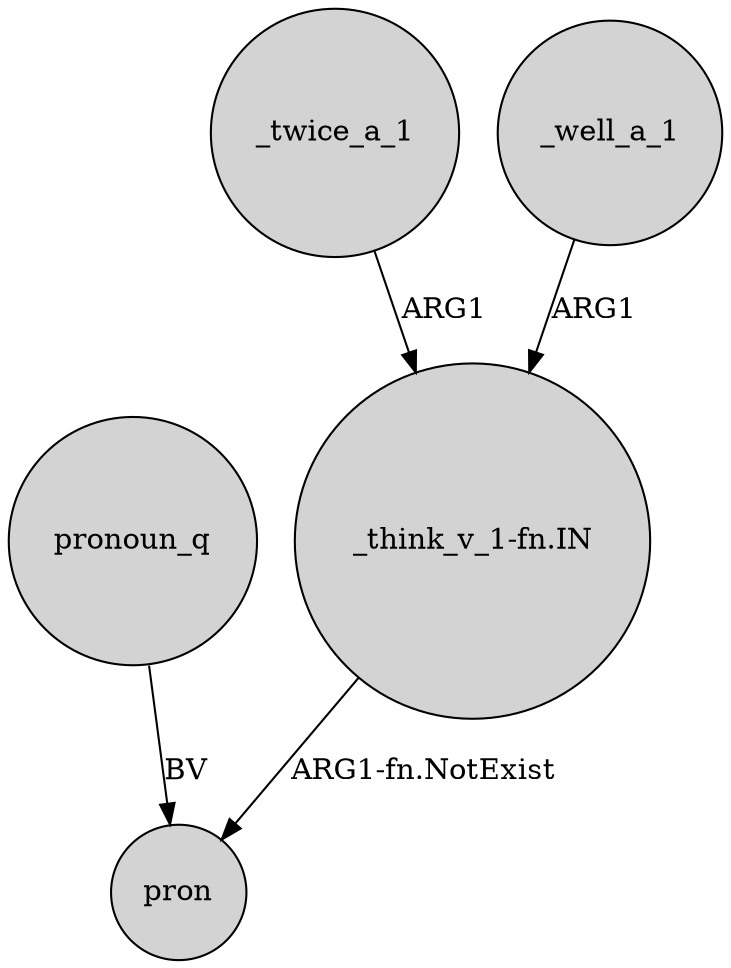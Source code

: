 digraph {
	node [shape=circle style=filled]
	"_think_v_1-fn.IN" -> pron [label="ARG1-fn.NotExist"]
	_twice_a_1 -> "_think_v_1-fn.IN" [label=ARG1]
	_well_a_1 -> "_think_v_1-fn.IN" [label=ARG1]
	pronoun_q -> pron [label=BV]
}
